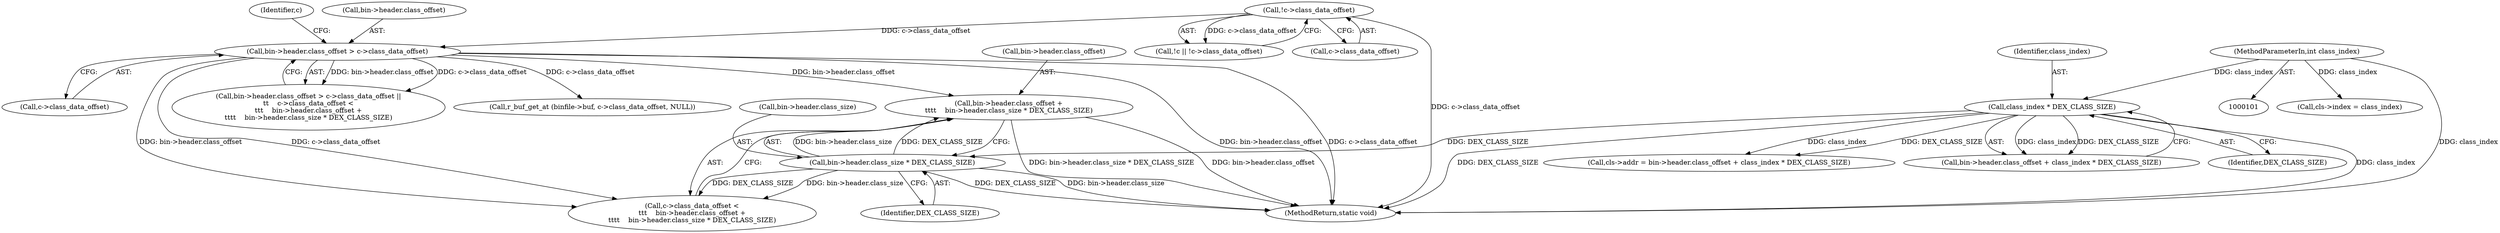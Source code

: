 digraph "0_radare2_1ea23bd6040441a21fbcfba69dce9a01af03f989@pointer" {
"1000384" [label="(Call,bin->header.class_offset +\n\t\t\t\t    bin->header.class_size * DEX_CLASS_SIZE)"];
"1000371" [label="(Call,bin->header.class_offset > c->class_data_offset)"];
"1000357" [label="(Call,!c->class_data_offset)"];
"1000390" [label="(Call,bin->header.class_size * DEX_CLASS_SIZE)"];
"1000175" [label="(Call,class_index * DEX_CLASS_SIZE)"];
"1000105" [label="(MethodParameterIn,int class_index)"];
"1000385" [label="(Call,bin->header.class_offset)"];
"1000370" [label="(Call,bin->header.class_offset > c->class_data_offset ||\n\t\t    c->class_data_offset <\n\t\t\t    bin->header.class_offset +\n\t\t\t\t    bin->header.class_size * DEX_CLASS_SIZE)"];
"1000382" [label="(Identifier,c)"];
"1000175" [label="(Call,class_index * DEX_CLASS_SIZE)"];
"1000597" [label="(MethodReturn,static void)"];
"1000401" [label="(Call,r_buf_get_at (binfile->buf, c->class_data_offset, NULL))"];
"1000177" [label="(Identifier,DEX_CLASS_SIZE)"];
"1000371" [label="(Call,bin->header.class_offset > c->class_data_offset)"];
"1000372" [label="(Call,bin->header.class_offset)"];
"1000380" [label="(Call,c->class_data_offset <\n\t\t\t    bin->header.class_offset +\n\t\t\t\t    bin->header.class_size * DEX_CLASS_SIZE)"];
"1000165" [label="(Call,cls->addr = bin->header.class_offset + class_index * DEX_CLASS_SIZE)"];
"1000160" [label="(Call,cls->index = class_index)"];
"1000169" [label="(Call,bin->header.class_offset + class_index * DEX_CLASS_SIZE)"];
"1000390" [label="(Call,bin->header.class_size * DEX_CLASS_SIZE)"];
"1000354" [label="(Call,!c || !c->class_data_offset)"];
"1000391" [label="(Call,bin->header.class_size)"];
"1000396" [label="(Identifier,DEX_CLASS_SIZE)"];
"1000377" [label="(Call,c->class_data_offset)"];
"1000358" [label="(Call,c->class_data_offset)"];
"1000176" [label="(Identifier,class_index)"];
"1000357" [label="(Call,!c->class_data_offset)"];
"1000105" [label="(MethodParameterIn,int class_index)"];
"1000384" [label="(Call,bin->header.class_offset +\n\t\t\t\t    bin->header.class_size * DEX_CLASS_SIZE)"];
"1000384" -> "1000380"  [label="AST: "];
"1000384" -> "1000390"  [label="CFG: "];
"1000385" -> "1000384"  [label="AST: "];
"1000390" -> "1000384"  [label="AST: "];
"1000380" -> "1000384"  [label="CFG: "];
"1000384" -> "1000597"  [label="DDG: bin->header.class_size * DEX_CLASS_SIZE"];
"1000384" -> "1000597"  [label="DDG: bin->header.class_offset"];
"1000371" -> "1000384"  [label="DDG: bin->header.class_offset"];
"1000390" -> "1000384"  [label="DDG: bin->header.class_size"];
"1000390" -> "1000384"  [label="DDG: DEX_CLASS_SIZE"];
"1000371" -> "1000370"  [label="AST: "];
"1000371" -> "1000377"  [label="CFG: "];
"1000372" -> "1000371"  [label="AST: "];
"1000377" -> "1000371"  [label="AST: "];
"1000382" -> "1000371"  [label="CFG: "];
"1000370" -> "1000371"  [label="CFG: "];
"1000371" -> "1000597"  [label="DDG: c->class_data_offset"];
"1000371" -> "1000597"  [label="DDG: bin->header.class_offset"];
"1000371" -> "1000370"  [label="DDG: bin->header.class_offset"];
"1000371" -> "1000370"  [label="DDG: c->class_data_offset"];
"1000357" -> "1000371"  [label="DDG: c->class_data_offset"];
"1000371" -> "1000380"  [label="DDG: c->class_data_offset"];
"1000371" -> "1000380"  [label="DDG: bin->header.class_offset"];
"1000371" -> "1000401"  [label="DDG: c->class_data_offset"];
"1000357" -> "1000354"  [label="AST: "];
"1000357" -> "1000358"  [label="CFG: "];
"1000358" -> "1000357"  [label="AST: "];
"1000354" -> "1000357"  [label="CFG: "];
"1000357" -> "1000597"  [label="DDG: c->class_data_offset"];
"1000357" -> "1000354"  [label="DDG: c->class_data_offset"];
"1000390" -> "1000396"  [label="CFG: "];
"1000391" -> "1000390"  [label="AST: "];
"1000396" -> "1000390"  [label="AST: "];
"1000390" -> "1000597"  [label="DDG: DEX_CLASS_SIZE"];
"1000390" -> "1000597"  [label="DDG: bin->header.class_size"];
"1000390" -> "1000380"  [label="DDG: bin->header.class_size"];
"1000390" -> "1000380"  [label="DDG: DEX_CLASS_SIZE"];
"1000175" -> "1000390"  [label="DDG: DEX_CLASS_SIZE"];
"1000175" -> "1000169"  [label="AST: "];
"1000175" -> "1000177"  [label="CFG: "];
"1000176" -> "1000175"  [label="AST: "];
"1000177" -> "1000175"  [label="AST: "];
"1000169" -> "1000175"  [label="CFG: "];
"1000175" -> "1000597"  [label="DDG: class_index"];
"1000175" -> "1000597"  [label="DDG: DEX_CLASS_SIZE"];
"1000175" -> "1000165"  [label="DDG: class_index"];
"1000175" -> "1000165"  [label="DDG: DEX_CLASS_SIZE"];
"1000175" -> "1000169"  [label="DDG: class_index"];
"1000175" -> "1000169"  [label="DDG: DEX_CLASS_SIZE"];
"1000105" -> "1000175"  [label="DDG: class_index"];
"1000105" -> "1000101"  [label="AST: "];
"1000105" -> "1000597"  [label="DDG: class_index"];
"1000105" -> "1000160"  [label="DDG: class_index"];
}

